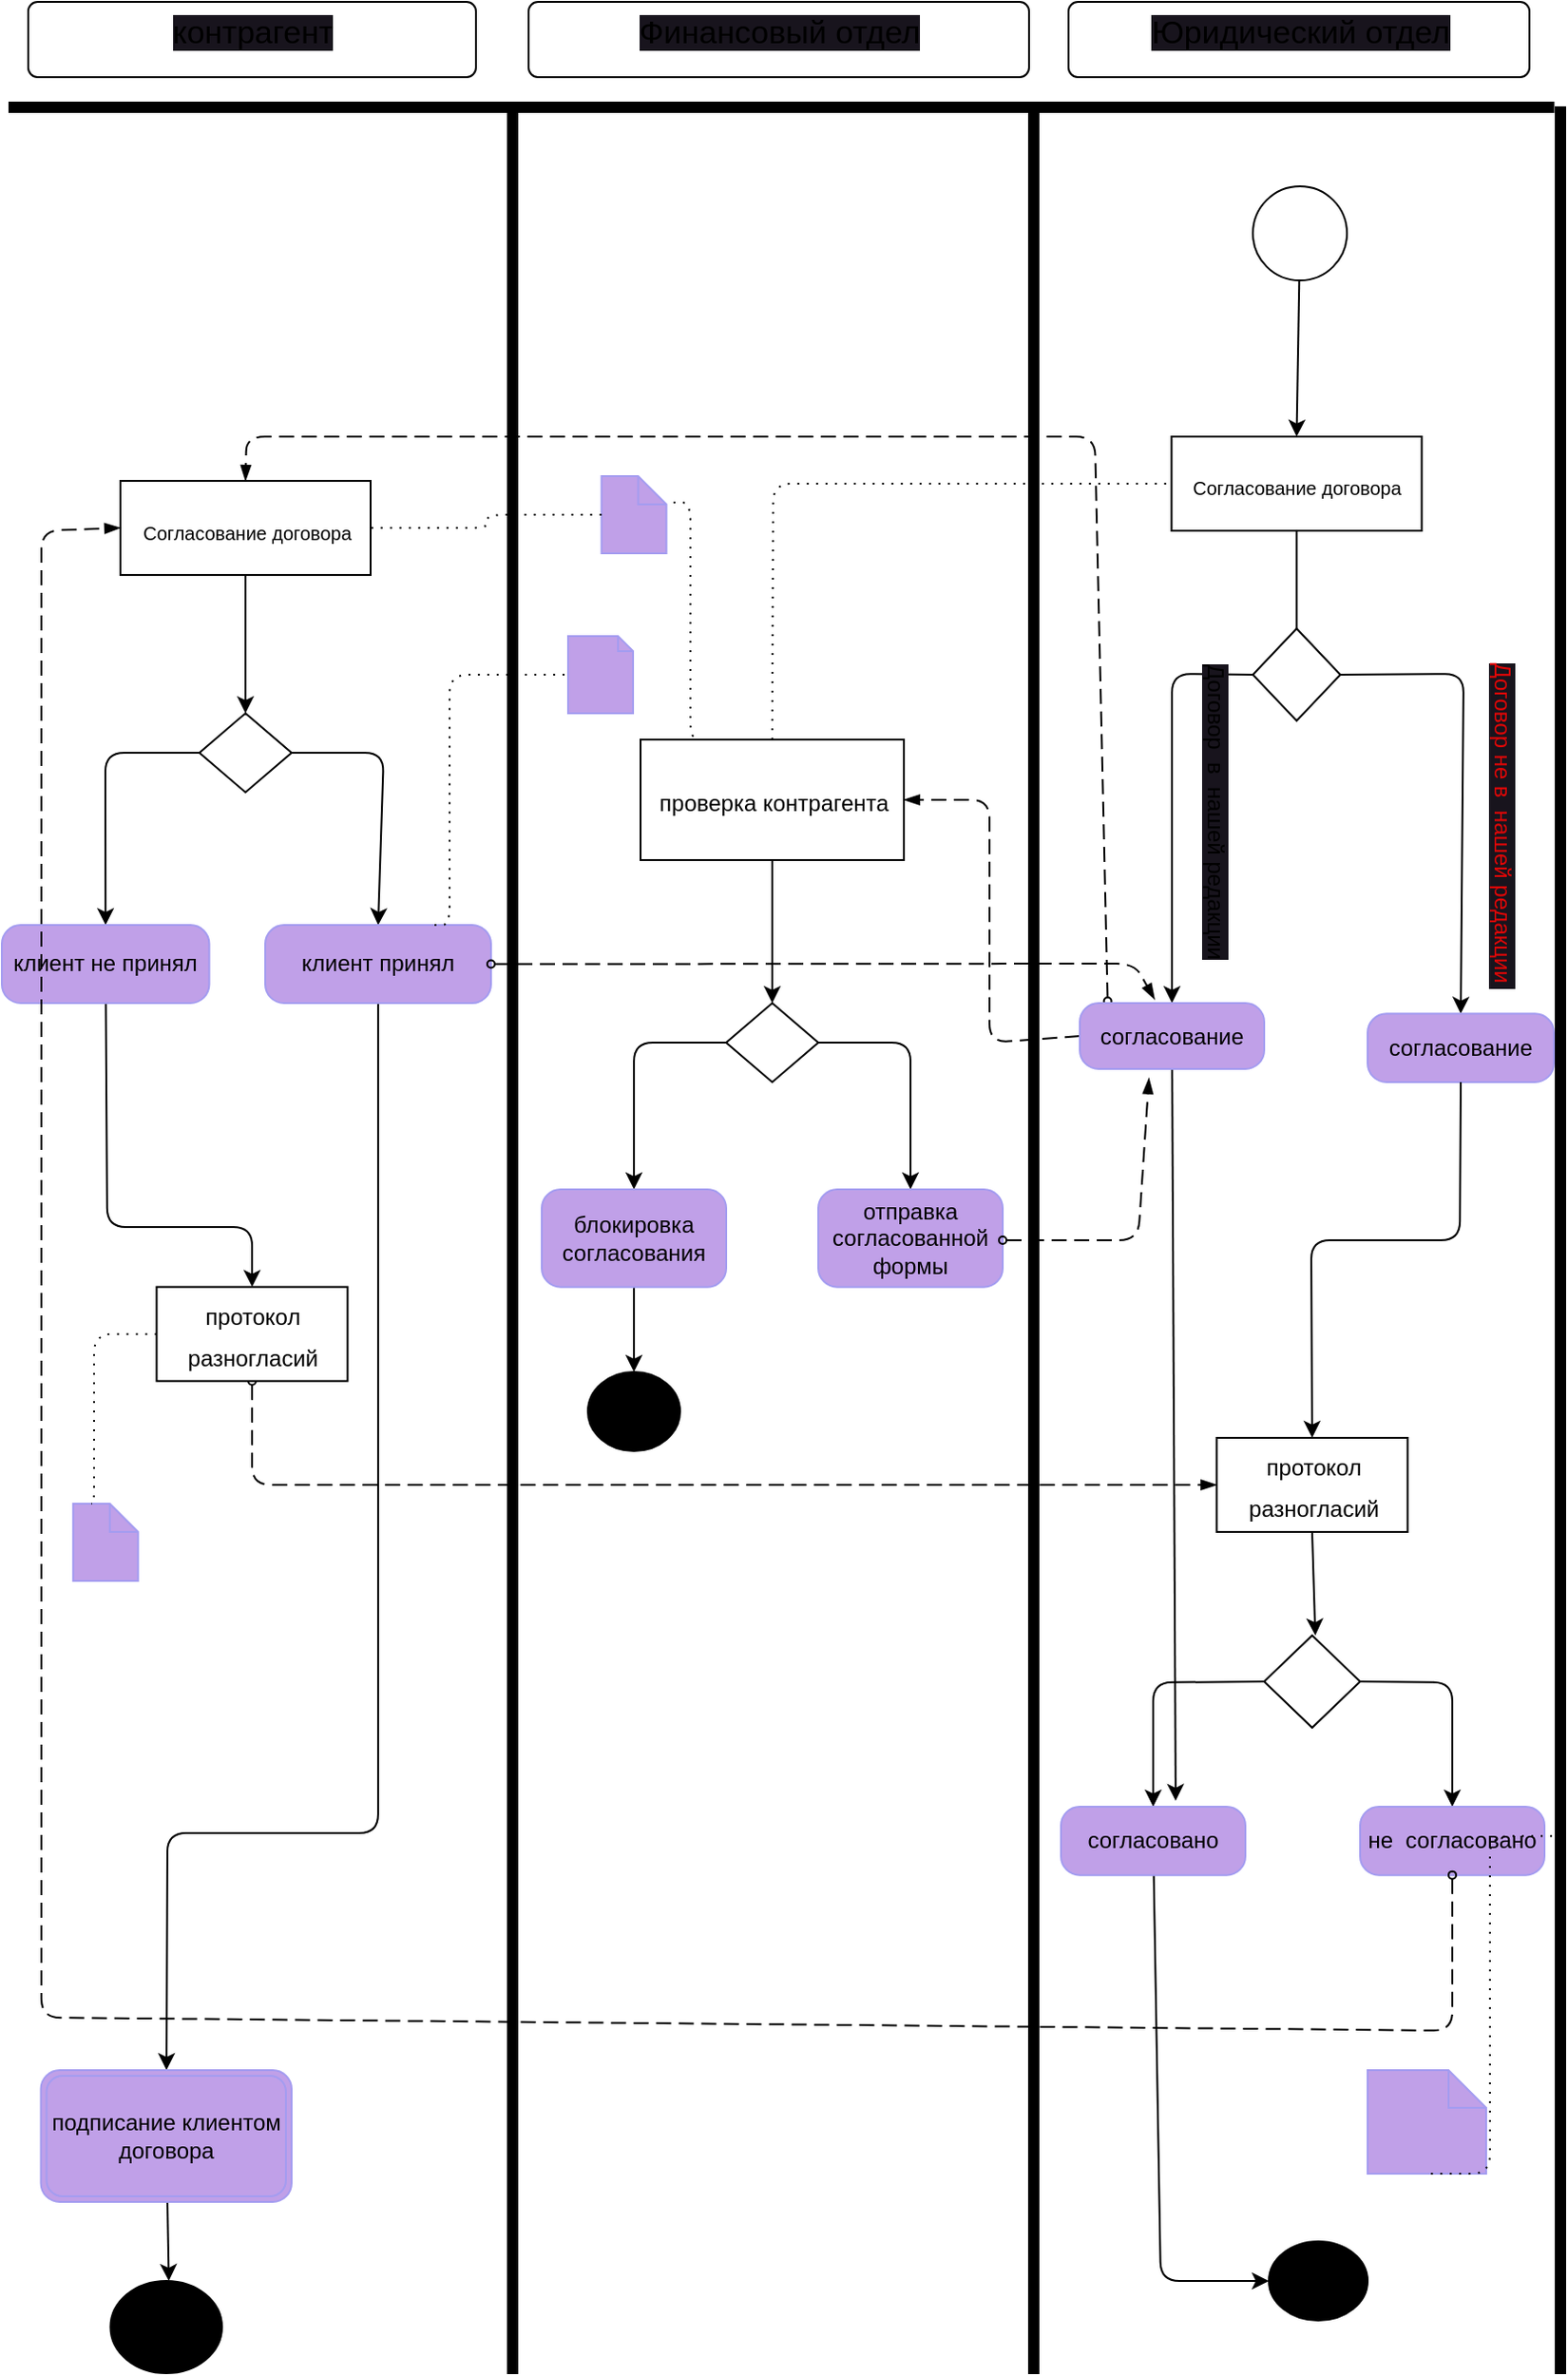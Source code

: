 <mxfile>
    <diagram id="gtTxKSChkaDydjqkvfyG" name="Страница 1">
        <mxGraphModel dx="618" dy="2332" grid="1" gridSize="7" guides="1" tooltips="1" connect="1" arrows="1" fold="1" page="1" pageScale="1" pageWidth="2336" pageHeight="1654" math="0" shadow="0">
            <root>
                <mxCell id="0"/>
                <mxCell id="1" parent="0"/>
                <mxCell id="85" style="edgeStyle=none;html=1;fontSize=10;entryX=0.5;entryY=0;entryDx=0;entryDy=0;entryPerimeter=0;exitX=0.5;exitY=1;exitDx=0;exitDy=0;startArrow=none;" parent="1" source="192" edge="1">
                    <mxGeometry relative="1" as="geometry">
                        <mxPoint x="696.5" y="-910" as="targetPoint"/>
                        <mxPoint x="735" y="-966" as="sourcePoint"/>
                    </mxGeometry>
                </mxCell>
                <mxCell id="86" style="edgeStyle=none;html=1;fontSize=10;entryX=0.5;entryY=0;entryDx=0;entryDy=0;entryPerimeter=0;exitX=1;exitY=0.5;exitDx=0;exitDy=0;" parent="1" source="192" target="93" edge="1">
                    <mxGeometry relative="1" as="geometry">
                        <mxPoint x="553" y="203" as="targetPoint"/>
                        <Array as="points">
                            <mxPoint x="784" y="-917"/>
                        </Array>
                        <mxPoint x="721.5" y="-889.28" as="sourcePoint"/>
                    </mxGeometry>
                </mxCell>
                <mxCell id="88" style="edgeStyle=none;html=1;fontSize=12;exitX=0;exitY=0.5;exitDx=0;exitDy=0;entryX=0.5;entryY=0;entryDx=0;entryDy=0;entryPerimeter=0;" parent="1" source="192" target="94" edge="1">
                    <mxGeometry relative="1" as="geometry">
                        <mxPoint x="553" y="292" as="targetPoint"/>
                        <Array as="points">
                            <mxPoint x="629" y="-917"/>
                        </Array>
                        <mxPoint x="671.5" y="-889.28" as="sourcePoint"/>
                    </mxGeometry>
                </mxCell>
                <mxCell id="91" value="&lt;span style=&quot;color: rgb(223, 7, 7); background-color: rgb(24, 20, 29);&quot;&gt;Договор не в&amp;nbsp; нашей редакции&amp;nbsp;&lt;/span&gt;" style="text;html=1;align=center;verticalAlign=middle;resizable=0;points=[];autosize=1;strokeColor=none;fillColor=none;fontSize=12;rotation=90;" parent="1" vertex="1">
                    <mxGeometry x="707" y="-854" width="196" height="35" as="geometry"/>
                </mxCell>
                <mxCell id="92" value="&lt;span style=&quot;background-color: rgb(24, 20, 29);&quot;&gt;Договор&amp;nbsp; в&amp;nbsp; нашей редакции&lt;/span&gt;" style="text;html=1;align=center;verticalAlign=middle;resizable=0;points=[];autosize=1;strokeColor=none;fillColor=none;fontSize=12;rotation=90;" parent="1" vertex="1">
                    <mxGeometry x="565" y="-862" width="175" height="35" as="geometry"/>
                </mxCell>
                <mxCell id="93" value="согласование" style="points=[[0.25,0,0],[0.5,0,0],[0.75,0,0],[1,0.25,0],[1,0.5,0],[1,0.75,0],[0.75,1,0],[0.5,1,0],[0.25,1,0],[0,0.75,0],[0,0.5,0],[0,0.25,0]];shape=mxgraph.bpmn.task;whiteSpace=wrap;rectStyle=rounded;size=10;html=1;taskMarker=abstract;strokeColor=#A49CF0;fontSize=12;fillColor=#C0A0E8;" parent="1" vertex="1">
                    <mxGeometry x="733" y="-736.32" width="99" height="36.32" as="geometry"/>
                </mxCell>
                <mxCell id="98" style="edgeStyle=none;html=1;fontSize=12;entryX=0.533;entryY=0;entryDx=0;entryDy=0;entryPerimeter=0;exitX=0.5;exitY=1;exitDx=0;exitDy=0;" parent="1" source="205" target="182" edge="1">
                    <mxGeometry relative="1" as="geometry">
                        <mxPoint x="704.812" y="-390.532" as="targetPoint"/>
                        <mxPoint x="693" y="-448" as="sourcePoint"/>
                    </mxGeometry>
                </mxCell>
                <mxCell id="100" style="edgeStyle=none;html=1;fontSize=12;exitX=1;exitY=0.5;exitDx=0;exitDy=0;entryX=0.5;entryY=0;entryDx=0;entryDy=0;entryPerimeter=0;" parent="1" source="182" target="103" edge="1">
                    <mxGeometry relative="1" as="geometry">
                        <mxPoint x="994" y="196" as="targetPoint"/>
                        <Array as="points">
                            <mxPoint x="778" y="-381"/>
                        </Array>
                        <mxPoint x="728" y="-371.74" as="sourcePoint"/>
                    </mxGeometry>
                </mxCell>
                <mxCell id="102" style="edgeStyle=none;html=1;fontSize=12;exitX=0;exitY=0.5;exitDx=0;exitDy=0;entryX=0.5;entryY=0;entryDx=0;entryDy=0;entryPerimeter=0;" parent="1" source="182" target="208" edge="1">
                    <mxGeometry relative="1" as="geometry">
                        <mxPoint x="623" y="-273" as="targetPoint"/>
                        <Array as="points">
                            <mxPoint x="619" y="-381"/>
                        </Array>
                        <mxPoint x="703" y="-351.48" as="sourcePoint"/>
                    </mxGeometry>
                </mxCell>
                <mxCell id="103" value="не&amp;nbsp; согласовано" style="points=[[0.25,0,0],[0.5,0,0],[0.75,0,0],[1,0.25,0],[1,0.5,0],[1,0.75,0],[0.75,1,0],[0.5,1,0],[0.25,1,0],[0,0.75,0],[0,0.5,0],[0,0.25,0]];shape=mxgraph.bpmn.task;whiteSpace=wrap;rectStyle=rounded;size=10;html=1;taskMarker=abstract;strokeColor=#A49CF0;fontSize=12;fillColor=#C0A0E8;" parent="1" vertex="1">
                    <mxGeometry x="729" y="-315" width="98" height="36.32" as="geometry"/>
                </mxCell>
                <mxCell id="107" value="" style="shape=mxgraph.bpmn.data;labelPosition=center;verticalLabelPosition=bottom;align=center;verticalAlign=top;whiteSpace=wrap;size=15;html=1;strokeColor=#A49CF0;fontSize=12;fillColor=#C0A0E8;" parent="1" vertex="1">
                    <mxGeometry x="325.75" y="-1022" width="34.5" height="41.06" as="geometry"/>
                </mxCell>
                <mxCell id="109" value="" style="edgeStyle=elbowEdgeStyle;fontSize=12;html=1;endFill=0;startFill=0;endSize=6;startSize=6;dashed=1;dashPattern=1 4;endArrow=none;startArrow=none;exitX=0.5;exitY=0;exitDx=0;exitDy=0;entryX=0;entryY=0.5;entryDx=0;entryDy=0;" parent="1" source="198" target="200" edge="1">
                    <mxGeometry width="160" relative="1" as="geometry">
                        <mxPoint x="416.5" y="-896" as="sourcePoint"/>
                        <mxPoint x="636.5" y="-1009.56" as="targetPoint"/>
                        <Array as="points">
                            <mxPoint x="417" y="-1001"/>
                        </Array>
                    </mxGeometry>
                </mxCell>
                <mxCell id="110" value="" style="edgeStyle=elbowEdgeStyle;fontSize=12;html=1;endFill=0;startFill=0;endSize=6;startSize=6;dashed=1;dashPattern=1 4;endArrow=none;startArrow=none;exitX=0.5;exitY=1;exitDx=0;exitDy=0;exitPerimeter=0;entryX=0.5;entryY=0;entryDx=0;entryDy=0;entryPerimeter=0;" parent="1" source="196" edge="1">
                    <mxGeometry width="160" relative="1" as="geometry">
                        <mxPoint x="441" y="462" as="sourcePoint"/>
                        <mxPoint x="137" y="-1012.82" as="targetPoint"/>
                    </mxGeometry>
                </mxCell>
                <mxCell id="113" style="edgeStyle=none;html=1;entryX=0.5;entryY=0;entryDx=0;entryDy=0;fontSize=12;exitX=0.5;exitY=1;exitDx=0;exitDy=0;" parent="1" source="196" target="194" edge="1">
                    <mxGeometry relative="1" as="geometry">
                        <mxPoint x="136.9" y="-973.94" as="sourcePoint"/>
                        <mxPoint x="91" y="-875.28" as="targetPoint"/>
                    </mxGeometry>
                </mxCell>
                <mxCell id="114" style="edgeStyle=none;html=1;fontSize=12;entryX=0.5;entryY=0;entryDx=0;entryDy=0;entryPerimeter=0;exitX=1;exitY=0.5;exitDx=0;exitDy=0;" parent="1" source="194" target="116" edge="1">
                    <mxGeometry relative="1" as="geometry">
                        <mxPoint x="406" y="567" as="targetPoint"/>
                        <Array as="points">
                            <mxPoint x="210" y="-875"/>
                        </Array>
                        <mxPoint x="116" y="-896" as="sourcePoint"/>
                    </mxGeometry>
                </mxCell>
                <mxCell id="115" style="edgeStyle=none;html=1;fontSize=12;exitX=0;exitY=0.5;exitDx=0;exitDy=0;entryX=0.5;entryY=0;entryDx=0;entryDy=0;entryPerimeter=0;" parent="1" source="194" target="117" edge="1">
                    <mxGeometry relative="1" as="geometry">
                        <mxPoint x="406" y="700" as="targetPoint"/>
                        <Array as="points">
                            <mxPoint x="62" y="-875"/>
                        </Array>
                        <mxPoint x="116" y="-854.56" as="sourcePoint"/>
                    </mxGeometry>
                </mxCell>
                <mxCell id="154" style="edgeStyle=none;html=1;fontSize=12;" parent="1" source="116" target="155" edge="1">
                    <mxGeometry relative="1" as="geometry">
                        <mxPoint x="1253" y="560" as="targetPoint"/>
                        <Array as="points">
                            <mxPoint x="207" y="-301"/>
                            <mxPoint x="95" y="-301"/>
                        </Array>
                    </mxGeometry>
                </mxCell>
                <mxCell id="116" value="клиент принял" style="points=[[0.25,0,0],[0.5,0,0],[0.75,0,0],[1,0.25,0],[1,0.5,0],[1,0.75,0],[0.75,1,0],[0.5,1,0],[0.25,1,0],[0,0.75,0],[0,0.5,0],[0,0.25,0]];shape=mxgraph.bpmn.task;whiteSpace=wrap;rectStyle=rounded;size=10;html=1;taskMarker=abstract;strokeColor=#A49CF0;fontSize=12;fillColor=#C0A0E8;" parent="1" vertex="1">
                    <mxGeometry x="147" y="-783.44" width="120" height="41.44" as="geometry"/>
                </mxCell>
                <mxCell id="120" style="edgeStyle=none;html=1;entryX=0.5;entryY=0;entryDx=0;entryDy=0;fontSize=12;" parent="1" source="117" target="204" edge="1">
                    <mxGeometry relative="1" as="geometry">
                        <mxPoint x="84" y="-541.84" as="targetPoint"/>
                        <Array as="points">
                            <mxPoint x="63" y="-623"/>
                            <mxPoint x="140" y="-623"/>
                        </Array>
                    </mxGeometry>
                </mxCell>
                <mxCell id="117" value="клиент не принял" style="points=[[0.25,0,0],[0.5,0,0],[0.75,0,0],[1,0.25,0],[1,0.5,0],[1,0.75,0],[0.75,1,0],[0.5,1,0],[0.25,1,0],[0,0.75,0],[0,0.5,0],[0,0.25,0]];shape=mxgraph.bpmn.task;whiteSpace=wrap;rectStyle=rounded;size=10;html=1;taskMarker=abstract;strokeColor=#A49CF0;fontSize=12;fillColor=#C0A0E8;" parent="1" vertex="1">
                    <mxGeometry x="7" y="-783.44" width="110.25" height="41.44" as="geometry"/>
                </mxCell>
                <mxCell id="123" value="" style="dashed=1;dashPattern=8 4;endArrow=blockThin;endFill=1;startArrow=oval;startFill=0;endSize=6;startSize=4;html=1;fontSize=12;entryX=0.5;entryY=0;entryDx=0;entryDy=0;exitX=0.151;exitY=-0.028;exitDx=0;exitDy=0;exitPerimeter=0;" parent="1" source="94" target="196" edge="1">
                    <mxGeometry width="160" relative="1" as="geometry">
                        <mxPoint x="588" y="-686" as="sourcePoint"/>
                        <mxPoint x="167" y="-1012.82" as="targetPoint"/>
                        <Array as="points">
                            <mxPoint x="588" y="-1043"/>
                            <mxPoint x="137" y="-1043"/>
                        </Array>
                    </mxGeometry>
                </mxCell>
                <mxCell id="127" value="" style="dashed=1;dashPattern=8 4;endArrow=blockThin;endFill=1;startArrow=oval;startFill=0;endSize=6;startSize=4;html=1;fontSize=12;exitX=0.5;exitY=1;exitDx=0;exitDy=0;entryX=0;entryY=0.5;entryDx=0;entryDy=0;" parent="1" source="204" target="205" edge="1">
                    <mxGeometry width="160" relative="1" as="geometry">
                        <mxPoint x="157.5" y="-523.68" as="sourcePoint"/>
                        <mxPoint x="651" y="-462" as="targetPoint"/>
                        <Array as="points">
                            <mxPoint x="140" y="-486"/>
                            <mxPoint x="609" y="-486"/>
                        </Array>
                    </mxGeometry>
                </mxCell>
                <mxCell id="128" value="" style="shape=mxgraph.bpmn.data;labelPosition=center;verticalLabelPosition=bottom;align=center;verticalAlign=top;whiteSpace=wrap;size=15;html=1;strokeColor=#A49CF0;fontSize=12;fillColor=#C0A0E8;" parent="1" vertex="1">
                    <mxGeometry x="44.88" y="-476" width="34.5" height="41.06" as="geometry"/>
                </mxCell>
                <mxCell id="129" value="" style="edgeStyle=elbowEdgeStyle;fontSize=12;html=1;endFill=0;startFill=0;endSize=6;startSize=6;dashed=1;dashPattern=1 4;endArrow=none;startArrow=none;exitX=0;exitY=0.5;exitDx=0;exitDy=0;entryX=0;entryY=0;entryDx=9.75;entryDy=0;entryPerimeter=0;" parent="1" source="204" target="128" edge="1">
                    <mxGeometry width="160" relative="1" as="geometry">
                        <mxPoint x="108.5" y="-523.68" as="sourcePoint"/>
                        <mxPoint x="112" y="-434" as="targetPoint"/>
                        <Array as="points">
                            <mxPoint x="56" y="-560"/>
                        </Array>
                    </mxGeometry>
                </mxCell>
                <mxCell id="130" value="" style="dashed=1;dashPattern=8 4;endArrow=blockThin;endFill=1;startArrow=oval;startFill=0;endSize=6;startSize=4;html=1;fontSize=12;exitX=0.5;exitY=1;exitDx=0;exitDy=0;exitPerimeter=0;entryX=0;entryY=0.5;entryDx=0;entryDy=0;" parent="1" source="103" target="196" edge="1">
                    <mxGeometry width="160" relative="1" as="geometry">
                        <mxPoint x="637" y="448" as="sourcePoint"/>
                        <mxPoint x="77" y="-993.38" as="targetPoint"/>
                        <Array as="points">
                            <mxPoint x="778" y="-196"/>
                            <mxPoint x="28" y="-203"/>
                            <mxPoint x="28" y="-993"/>
                        </Array>
                    </mxGeometry>
                </mxCell>
                <mxCell id="131" value="" style="shape=mxgraph.bpmn.data;labelPosition=center;verticalLabelPosition=bottom;align=center;verticalAlign=top;whiteSpace=wrap;size=20;html=1;strokeColor=#A49CF0;fontSize=12;fillColor=#C0A0E8;" parent="1" vertex="1">
                    <mxGeometry x="733" y="-175" width="63" height="55.06" as="geometry"/>
                </mxCell>
                <mxCell id="132" value="" style="edgeStyle=elbowEdgeStyle;fontSize=12;html=1;endFill=0;startFill=0;endSize=6;startSize=6;dashed=1;dashPattern=1 4;endArrow=none;startArrow=none;entryX=0.5;entryY=1;entryDx=0;entryDy=0;entryPerimeter=0;exitX=-0.4;exitY=0.763;exitDx=0;exitDy=0;exitPerimeter=0;" parent="1" source="161" target="131" edge="1">
                    <mxGeometry width="160" relative="1" as="geometry">
                        <mxPoint x="805" y="127.5" as="sourcePoint"/>
                        <mxPoint x="965" y="127.5" as="targetPoint"/>
                    </mxGeometry>
                </mxCell>
                <mxCell id="134" style="edgeStyle=none;html=1;fontSize=12;entryX=0.5;entryY=0;entryDx=0;entryDy=0;exitX=0.5;exitY=1;exitDx=0;exitDy=0;" parent="1" source="198" target="191" edge="1">
                    <mxGeometry relative="1" as="geometry">
                        <mxPoint x="924" y="437.5" as="targetPoint"/>
                        <mxPoint x="399" y="-798" as="sourcePoint"/>
                    </mxGeometry>
                </mxCell>
                <mxCell id="138" style="edgeStyle=none;html=1;entryX=0.5;entryY=0;entryDx=0;entryDy=0;entryPerimeter=0;fontSize=12;exitX=0;exitY=0.5;exitDx=0;exitDy=0;" parent="1" source="191" target="137" edge="1">
                    <mxGeometry relative="1" as="geometry">
                        <Array as="points">
                            <mxPoint x="343" y="-721"/>
                        </Array>
                        <mxPoint x="403" y="-693.56" as="sourcePoint"/>
                    </mxGeometry>
                </mxCell>
                <mxCell id="139" style="edgeStyle=none;html=1;entryX=0.5;entryY=0;entryDx=0;entryDy=0;entryPerimeter=0;fontSize=12;exitX=1;exitY=0.5;exitDx=0;exitDy=0;" parent="1" source="191" target="136" edge="1">
                    <mxGeometry relative="1" as="geometry">
                        <Array as="points">
                            <mxPoint x="490" y="-721"/>
                        </Array>
                        <mxPoint x="403" y="-735" as="sourcePoint"/>
                    </mxGeometry>
                </mxCell>
                <mxCell id="136" value="отправка согласованной формы" style="points=[[0.25,0,0],[0.5,0,0],[0.75,0,0],[1,0.25,0],[1,0.5,0],[1,0.75,0],[0.75,1,0],[0.5,1,0],[0.25,1,0],[0,0.75,0],[0,0.5,0],[0,0.25,0]];shape=mxgraph.bpmn.task;whiteSpace=wrap;rectStyle=rounded;size=10;html=1;taskMarker=abstract;strokeColor=#A49CF0;fontSize=12;fillColor=#C0A0E8;" parent="1" vertex="1">
                    <mxGeometry x="441" y="-643" width="98" height="51.82" as="geometry"/>
                </mxCell>
                <mxCell id="149" style="edgeStyle=none;html=1;fontSize=12;entryX=0.5;entryY=0;entryDx=0;entryDy=0;" parent="1" source="137" target="193" edge="1">
                    <mxGeometry relative="1" as="geometry">
                        <mxPoint x="343" y="-504" as="targetPoint"/>
                    </mxGeometry>
                </mxCell>
                <mxCell id="137" value="блокировка согласования" style="points=[[0.25,0,0],[0.5,0,0],[0.75,0,0],[1,0.25,0],[1,0.5,0],[1,0.75,0],[0.75,1,0],[0.5,1,0],[0.25,1,0],[0,0.75,0],[0,0.5,0],[0,0.25,0]];shape=mxgraph.bpmn.task;whiteSpace=wrap;rectStyle=rounded;size=10;html=1;taskMarker=abstract;strokeColor=#A49CF0;fontSize=12;fillColor=#C0A0E8;" parent="1" vertex="1">
                    <mxGeometry x="294" y="-643" width="98" height="51.82" as="geometry"/>
                </mxCell>
                <mxCell id="141" value="" style="dashed=1;dashPattern=8 4;endArrow=blockThin;endFill=1;startArrow=none;startFill=0;endSize=6;startSize=4;html=1;fontSize=12;exitX=0;exitY=0.5;exitDx=0;exitDy=0;exitPerimeter=0;entryX=1;entryY=0.5;entryDx=0;entryDy=0;" parent="1" source="94" target="198" edge="1">
                    <mxGeometry width="160" relative="1" as="geometry">
                        <mxPoint x="427" y="371" as="sourcePoint"/>
                        <mxPoint x="476.5" y="-856" as="targetPoint"/>
                        <Array as="points">
                            <mxPoint x="532" y="-721"/>
                            <mxPoint x="532" y="-850"/>
                        </Array>
                    </mxGeometry>
                </mxCell>
                <mxCell id="143" value="" style="dashed=1;dashPattern=8 4;endArrow=blockThin;endFill=1;startArrow=oval;startFill=0;endSize=6;startSize=4;html=1;fontSize=12;entryX=0.375;entryY=1.139;entryDx=0;entryDy=0;entryPerimeter=0;exitX=1;exitY=0.521;exitDx=0;exitDy=0;exitPerimeter=0;" parent="1" source="136" target="94" edge="1">
                    <mxGeometry width="160" relative="1" as="geometry">
                        <mxPoint x="882" y="371" as="sourcePoint"/>
                        <mxPoint x="623" y="-236.68" as="targetPoint"/>
                        <Array as="points">
                            <mxPoint x="611" y="-616"/>
                        </Array>
                    </mxGeometry>
                </mxCell>
                <mxCell id="151" value="" style="dashed=1;dashPattern=8 4;endArrow=blockThin;endFill=1;startArrow=oval;startFill=0;endSize=6;startSize=4;html=1;fontSize=12;exitX=1;exitY=0.5;exitDx=0;exitDy=0;exitPerimeter=0;entryX=0.406;entryY=-0.056;entryDx=0;entryDy=0;entryPerimeter=0;" parent="1" source="116" target="94" edge="1">
                    <mxGeometry width="160" relative="1" as="geometry">
                        <mxPoint x="609" y="532" as="sourcePoint"/>
                        <mxPoint x="769" y="532" as="targetPoint"/>
                        <Array as="points">
                            <mxPoint x="609" y="-763"/>
                        </Array>
                    </mxGeometry>
                </mxCell>
                <mxCell id="152" value="" style="shape=mxgraph.bpmn.data;labelPosition=center;verticalLabelPosition=bottom;align=center;verticalAlign=top;whiteSpace=wrap;size=8;html=1;strokeColor=#A49CF0;fontSize=12;fillColor=#C0A0E8;" parent="1" vertex="1">
                    <mxGeometry x="308" y="-937.06" width="34.5" height="41.06" as="geometry"/>
                </mxCell>
                <mxCell id="153" value="" style="edgeStyle=elbowEdgeStyle;fontSize=12;html=1;endFill=0;startFill=0;endSize=6;startSize=6;dashed=1;dashPattern=1 4;endArrow=none;startArrow=none;entryX=0;entryY=0.5;entryDx=0;entryDy=0;entryPerimeter=0;exitX=0.75;exitY=0;exitDx=0;exitDy=0;exitPerimeter=0;" parent="1" source="116" target="152" edge="1">
                    <mxGeometry width="160" relative="1" as="geometry">
                        <mxPoint x="609" y="616" as="sourcePoint"/>
                        <mxPoint x="769" y="616" as="targetPoint"/>
                        <Array as="points">
                            <mxPoint x="245" y="-889"/>
                        </Array>
                    </mxGeometry>
                </mxCell>
                <mxCell id="157" value="" style="edgeStyle=none;html=1;fontSize=12;" parent="1" source="155" edge="1">
                    <mxGeometry relative="1" as="geometry">
                        <mxPoint x="95.75" y="-63" as="targetPoint"/>
                    </mxGeometry>
                </mxCell>
                <mxCell id="155" value="подписание клиентом договора" style="points=[[0.25,0,0],[0.5,0,0],[0.75,0,0],[1,0.25,0],[1,0.5,0],[1,0.75,0],[0.75,1,0],[0.5,1,0],[0.25,1,0],[0,0.75,0],[0,0.5,0],[0,0.25,0]];shape=mxgraph.bpmn.task;whiteSpace=wrap;rectStyle=rounded;size=10;html=1;taskMarker=abstract;bpmnShapeType=transaction;strokeColor=#A49CF0;fontSize=12;fillColor=#C0A0E8;" parent="1" vertex="1">
                    <mxGeometry x="27.75" y="-175" width="133.25" height="70" as="geometry"/>
                </mxCell>
                <mxCell id="159" value="" style="html=1;points=[];perimeter=orthogonalPerimeter;fillColor=strokeColor;" parent="1" vertex="1">
                    <mxGeometry x="276" y="-1218" width="5" height="1204" as="geometry"/>
                </mxCell>
                <mxCell id="160" value="" style="html=1;points=[];perimeter=orthogonalPerimeter;fillColor=strokeColor;" parent="1" vertex="1">
                    <mxGeometry x="553" y="-1218" width="5" height="1204" as="geometry"/>
                </mxCell>
                <mxCell id="161" value="" style="html=1;points=[];perimeter=orthogonalPerimeter;fillColor=strokeColor;" parent="1" vertex="1">
                    <mxGeometry x="833" y="-1218" width="5" height="1204" as="geometry"/>
                </mxCell>
                <mxCell id="163" value="" style="html=1;points=[];perimeter=orthogonalPerimeter;fillColor=strokeColor;rotation=-90;" parent="1" vertex="1">
                    <mxGeometry x="418.88" y="-1628.38" width="5" height="820.75" as="geometry"/>
                </mxCell>
                <mxCell id="168" value="&lt;span style=&quot;font-size: 17px; background-color: rgb(24, 20, 29);&quot;&gt;Юридический отдел&lt;/span&gt;" style="html=1;align=center;verticalAlign=top;rounded=1;absoluteArcSize=1;arcSize=10;dashed=0;" parent="1" vertex="1">
                    <mxGeometry x="574" y="-1274" width="245" height="40" as="geometry"/>
                </mxCell>
                <mxCell id="169" value="&lt;span style=&quot;font-size: 17px; background-color: rgb(24, 20, 29);&quot;&gt;Финансовый отдел&lt;/span&gt;" style="html=1;align=center;verticalAlign=top;rounded=1;absoluteArcSize=1;arcSize=10;dashed=0;" parent="1" vertex="1">
                    <mxGeometry x="287" y="-1274" width="266" height="40" as="geometry"/>
                </mxCell>
                <mxCell id="170" value="&lt;span style=&quot;font-size: 17px; background-color: rgb(24, 20, 29);&quot;&gt;контрагент&lt;/span&gt;" style="html=1;align=center;verticalAlign=top;rounded=1;absoluteArcSize=1;arcSize=10;dashed=0;" parent="1" vertex="1">
                    <mxGeometry x="21" y="-1274" width="238" height="40" as="geometry"/>
                </mxCell>
                <mxCell id="210" style="edgeStyle=none;html=1;entryX=0.622;entryY=-0.085;entryDx=0;entryDy=0;entryPerimeter=0;fontSize=18;" parent="1" source="94" target="208" edge="1">
                    <mxGeometry relative="1" as="geometry"/>
                </mxCell>
                <mxCell id="94" value="согласование" style="points=[[0.25,0,0],[0.5,0,0],[0.75,0,0],[1,0.25,0],[1,0.5,0],[1,0.75,0],[0.75,1,0],[0.5,1,0],[0.25,1,0],[0,0.75,0],[0,0.5,0],[0,0.25,0]];shape=mxgraph.bpmn.task;whiteSpace=wrap;rectStyle=rounded;size=10;html=1;taskMarker=abstract;strokeColor=#A49CF0;fontSize=12;fillColor=#C0A0E8;" parent="1" vertex="1">
                    <mxGeometry x="580" y="-742" width="98" height="35" as="geometry"/>
                </mxCell>
                <mxCell id="182" value="" style="rhombus;fontSize=18;" parent="1" vertex="1">
                    <mxGeometry x="678" y="-406" width="51" height="49" as="geometry"/>
                </mxCell>
                <mxCell id="187" value="" style="ellipse;fillColor=strokeColor;fontSize=18;" parent="1" vertex="1">
                    <mxGeometry x="680.5" y="-84" width="52.5" height="42" as="geometry"/>
                </mxCell>
                <mxCell id="189" value="" style="edgeStyle=elbowEdgeStyle;fontSize=12;html=1;endFill=0;startFill=0;endSize=6;startSize=6;dashed=1;dashPattern=1 4;endArrow=none;startArrow=none;entryX=0.25;entryY=0;entryDx=0;entryDy=0;" parent="1" target="198" edge="1">
                    <mxGeometry width="160" relative="1" as="geometry">
                        <mxPoint x="364" y="-1008" as="sourcePoint"/>
                        <mxPoint x="416.5" y="-896" as="targetPoint"/>
                    </mxGeometry>
                </mxCell>
                <mxCell id="191" value="" style="rhombus;fontSize=18;" parent="1" vertex="1">
                    <mxGeometry x="392" y="-742" width="49" height="42" as="geometry"/>
                </mxCell>
                <mxCell id="193" value="" style="ellipse;fillColor=strokeColor;fontSize=18;" parent="1" vertex="1">
                    <mxGeometry x="318.5" y="-546" width="49" height="42" as="geometry"/>
                </mxCell>
                <mxCell id="194" value="" style="rhombus;fontSize=18;" parent="1" vertex="1">
                    <mxGeometry x="112" y="-896" width="49" height="42" as="geometry"/>
                </mxCell>
                <mxCell id="195" value="" style="ellipse;fillColor=strokeColor;fontSize=18;" parent="1" vertex="1">
                    <mxGeometry x="64.75" y="-63" width="59.25" height="49" as="geometry"/>
                </mxCell>
                <mxCell id="197" value="" style="edgeStyle=elbowEdgeStyle;fontSize=12;html=1;endFill=0;startFill=0;endSize=6;startSize=6;dashed=1;dashPattern=1 4;endArrow=none;startArrow=none;exitX=0;exitY=0.5;exitDx=0;exitDy=0;exitPerimeter=0;entryX=1;entryY=0.5;entryDx=0;entryDy=0;" parent="1" source="107" target="196" edge="1">
                    <mxGeometry width="160" relative="1" as="geometry">
                        <mxPoint x="343" y="-973.94" as="sourcePoint"/>
                        <mxPoint x="137" y="-1012.82" as="targetPoint"/>
                    </mxGeometry>
                </mxCell>
                <mxCell id="196" value="&lt;span style=&quot;font-size: 10px;&quot;&gt;Согласование договора&lt;/span&gt;" style="html=1;fontSize=18;" parent="1" vertex="1">
                    <mxGeometry x="70" y="-1019.47" width="133" height="50" as="geometry"/>
                </mxCell>
                <mxCell id="198" value="&lt;span style=&quot;font-size: 12px;&quot;&gt;проверка контрагента&lt;/span&gt;" style="html=1;fontSize=18;" parent="1" vertex="1">
                    <mxGeometry x="346.5" y="-882" width="140" height="64" as="geometry"/>
                </mxCell>
                <mxCell id="200" value="&lt;span style=&quot;font-size: 10px;&quot;&gt;Согласование договора&lt;/span&gt;" style="html=1;fontSize=18;" parent="1" vertex="1">
                    <mxGeometry x="628.75" y="-1043" width="133" height="50" as="geometry"/>
                </mxCell>
                <mxCell id="202" value="" style="edgeStyle=none;html=1;fontSize=10;entryX=0.5;entryY=0;entryDx=0;entryDy=0;entryPerimeter=0;exitX=0.5;exitY=1;exitDx=0;exitDy=0;endArrow=none;" parent="1" source="200" target="192" edge="1">
                    <mxGeometry relative="1" as="geometry">
                        <mxPoint x="696.5" y="-910" as="targetPoint"/>
                        <mxPoint x="695.25" y="-993.0" as="sourcePoint"/>
                    </mxGeometry>
                </mxCell>
                <mxCell id="192" value="" style="rhombus;fontSize=18;" parent="1" vertex="1">
                    <mxGeometry x="672" y="-941.03" width="46.5" height="49" as="geometry"/>
                </mxCell>
                <mxCell id="204" value="&lt;span style=&quot;font-size: 12px;&quot;&gt;протокол &lt;br&gt;разногласий&lt;/span&gt;" style="html=1;fontSize=18;" parent="1" vertex="1">
                    <mxGeometry x="89.25" y="-591.18" width="101.5" height="50" as="geometry"/>
                </mxCell>
                <mxCell id="205" value="&lt;span style=&quot;font-size: 12px;&quot;&gt;протокол &lt;br&gt;разногласий&lt;/span&gt;" style="html=1;fontSize=18;" parent="1" vertex="1">
                    <mxGeometry x="652.75" y="-511" width="101.5" height="50" as="geometry"/>
                </mxCell>
                <mxCell id="207" style="edgeStyle=none;html=1;fontSize=12;entryX=0.5;entryY=0;entryDx=0;entryDy=0;exitX=0.5;exitY=1;exitDx=0;exitDy=0;exitPerimeter=0;" parent="1" source="93" target="205" edge="1">
                    <mxGeometry relative="1" as="geometry">
                        <mxPoint x="783.163" y="-610.32" as="targetPoint"/>
                        <mxPoint x="781.832" y="-679" as="sourcePoint"/>
                        <Array as="points">
                            <mxPoint x="782" y="-616"/>
                            <mxPoint x="703" y="-616"/>
                        </Array>
                    </mxGeometry>
                </mxCell>
                <mxCell id="346" style="edgeStyle=none;html=1;entryX=0;entryY=0.5;entryDx=0;entryDy=0;" edge="1" parent="1" source="208" target="187">
                    <mxGeometry relative="1" as="geometry">
                        <Array as="points">
                            <mxPoint x="623" y="-63"/>
                        </Array>
                    </mxGeometry>
                </mxCell>
                <mxCell id="208" value="согласовано" style="points=[[0.25,0,0],[0.5,0,0],[0.75,0,0],[1,0.25,0],[1,0.5,0],[1,0.75,0],[0.75,1,0],[0.5,1,0],[0.25,1,0],[0,0.75,0],[0,0.5,0],[0,0.25,0]];shape=mxgraph.bpmn.task;whiteSpace=wrap;rectStyle=rounded;size=10;html=1;taskMarker=abstract;strokeColor=#A49CF0;fontSize=12;fillColor=#C0A0E8;" parent="1" vertex="1">
                    <mxGeometry x="570" y="-315" width="98" height="36.32" as="geometry"/>
                </mxCell>
                <mxCell id="345" style="edgeStyle=none;html=1;entryX=0.5;entryY=0;entryDx=0;entryDy=0;" edge="1" parent="1" source="344" target="200">
                    <mxGeometry relative="1" as="geometry"/>
                </mxCell>
                <mxCell id="344" value="" style="points=[[0.145,0.145,0],[0.5,0,0],[0.855,0.145,0],[1,0.5,0],[0.855,0.855,0],[0.5,1,0],[0.145,0.855,0],[0,0.5,0]];shape=mxgraph.bpmn.event;html=1;verticalLabelPosition=bottom;labelBackgroundColor=#ffffff;verticalAlign=top;align=center;perimeter=ellipsePerimeter;outlineConnect=0;aspect=fixed;outline=standard;symbol=general;" vertex="1" parent="1">
                    <mxGeometry x="672" y="-1176" width="50" height="50" as="geometry"/>
                </mxCell>
            </root>
        </mxGraphModel>
    </diagram>
</mxfile>